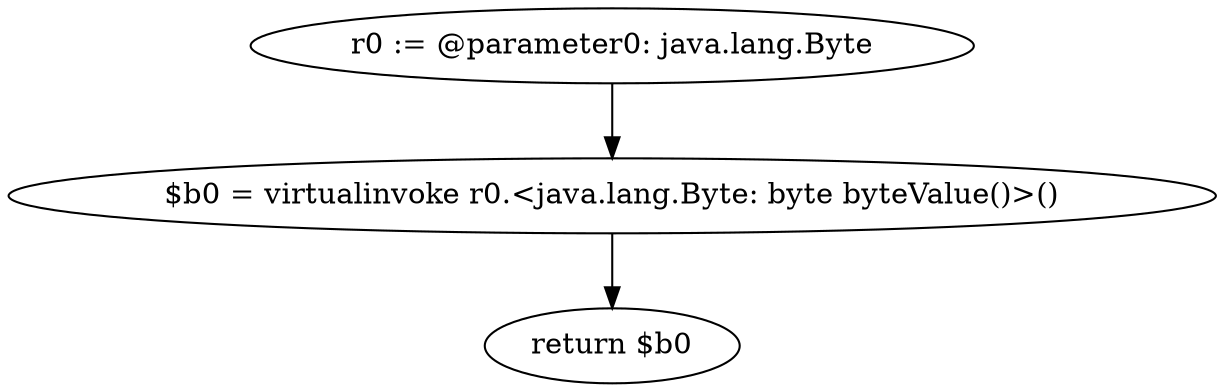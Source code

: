 digraph "unitGraph" {
    "r0 := @parameter0: java.lang.Byte"
    "$b0 = virtualinvoke r0.<java.lang.Byte: byte byteValue()>()"
    "return $b0"
    "r0 := @parameter0: java.lang.Byte"->"$b0 = virtualinvoke r0.<java.lang.Byte: byte byteValue()>()";
    "$b0 = virtualinvoke r0.<java.lang.Byte: byte byteValue()>()"->"return $b0";
}
